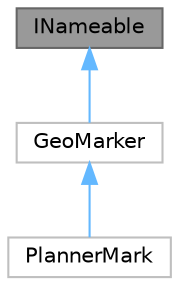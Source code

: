 digraph "INameable"
{
 // INTERACTIVE_SVG=YES
 // LATEX_PDF_SIZE
  bgcolor="transparent";
  edge [fontname=Helvetica,fontsize=10,labelfontname=Helvetica,labelfontsize=10];
  node [fontname=Helvetica,fontsize=10,shape=box,height=0.2,width=0.4];
  Node1 [id="Node000001",label="INameable",height=0.2,width=0.4,color="gray40", fillcolor="grey60", style="filled", fontcolor="black",tooltip=" "];
  Node1 -> Node2 [id="edge1_Node000001_Node000002",dir="back",color="steelblue1",style="solid",tooltip=" "];
  Node2 [id="Node000002",label="GeoMarker",height=0.2,width=0.4,color="grey75", fillcolor="white", style="filled",URL="$d4/d7f/class_map_1_1_geo_marker.html",tooltip=" "];
  Node2 -> Node3 [id="edge2_Node000002_Node000003",dir="back",color="steelblue1",style="solid",tooltip=" "];
  Node3 [id="Node000003",label="PlannerMark",height=0.2,width=0.4,color="grey75", fillcolor="white", style="filled",URL="$db/d2b/class_map_1_1_planner_mark.html",tooltip=" "];
}
